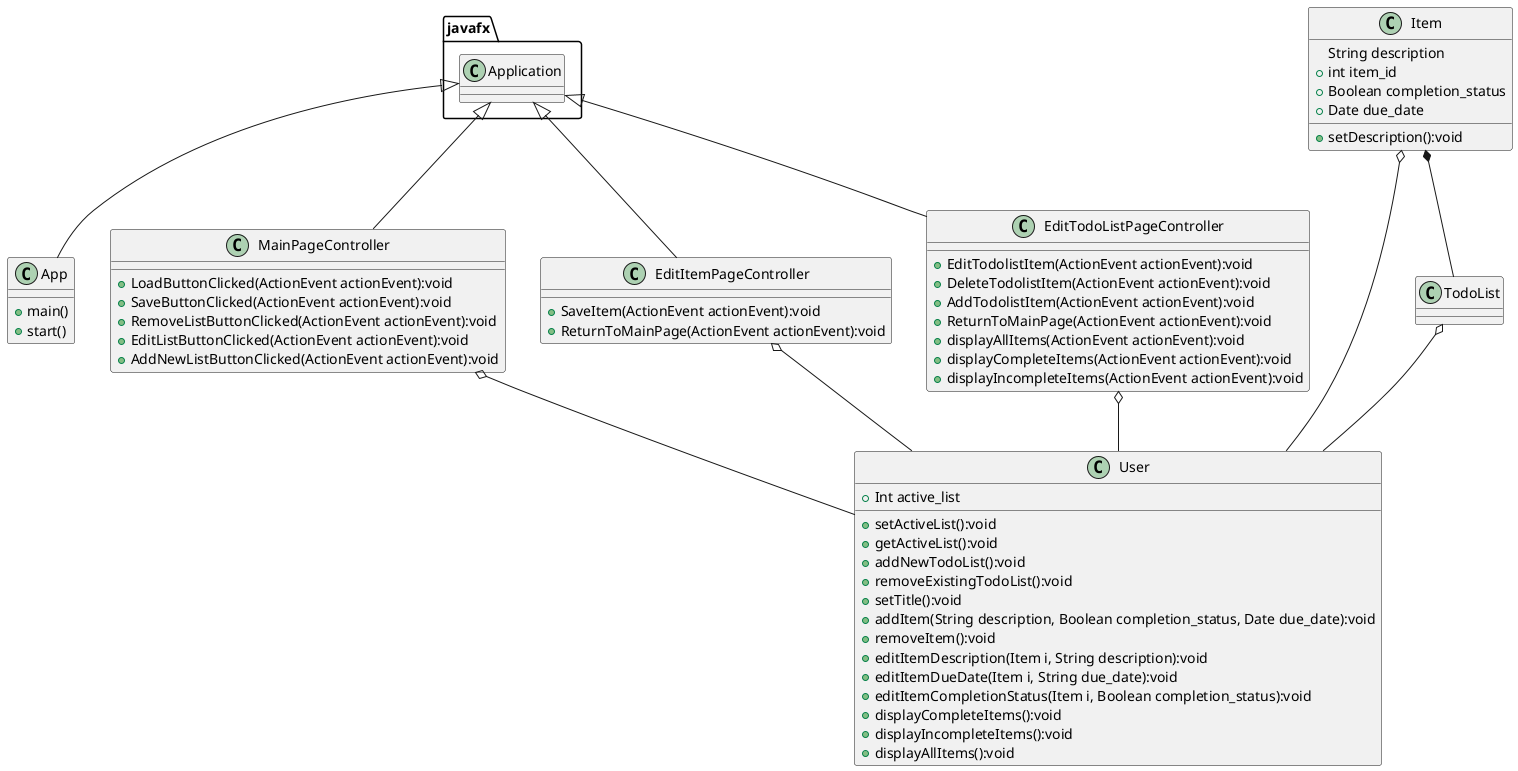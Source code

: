 @startuml
'https://plantuml.com/class-diagram
class App{
    +main()
    +start()
}
class Item {
    String description
    +int item_id
    +Boolean completion_status
    +Date due_date
    +setDescription():void
}
class User {
    +Int active_list
    +setActiveList():void
    +getActiveList():void
    +addNewTodoList():void
    +removeExistingTodoList():void
    +setTitle():void
    +addItem(String description, Boolean completion_status, Date due_date):void
    +removeItem():void
    +editItemDescription(Item i, String description):void
    +editItemDueDate(Item i, String due_date):void
    +editItemCompletionStatus(Item i, Boolean completion_status):void
    +displayCompleteItems():void
    +displayIncompleteItems():void
    +displayAllItems():void
}
class MainPageController{
    +LoadButtonClicked(ActionEvent actionEvent):void
    +SaveButtonClicked(ActionEvent actionEvent):void
    +RemoveListButtonClicked(ActionEvent actionEvent):void
    +EditListButtonClicked(ActionEvent actionEvent):void
    +AddNewListButtonClicked(ActionEvent actionEvent):void
}
class EditItemPageController{
    +SaveItem(ActionEvent actionEvent):void
    +ReturnToMainPage(ActionEvent actionEvent):void
}
class EditTodoListPageController{
    +EditTodolistItem(ActionEvent actionEvent):void
    +DeleteTodolistItem(ActionEvent actionEvent):void
    +AddTodolistItem(ActionEvent actionEvent):void
    +ReturnToMainPage(ActionEvent actionEvent):void
    +displayAllItems(ActionEvent actionEvent):void
    +displayCompleteItems(ActionEvent actionEvent):void
    +displayIncompleteItems(ActionEvent actionEvent):void
}
javafx.Application <|-- App
javafx.Application <|-- MainPageController
javafx.Application <|-- EditItemPageController
javafx.Application <|-- EditTodoListPageController
MainPageController o-- User
EditItemPageController o-- User
EditTodoListPageController o-- User
Item o-- User
TodoList o-- User
Item *-- TodoList

@enduml